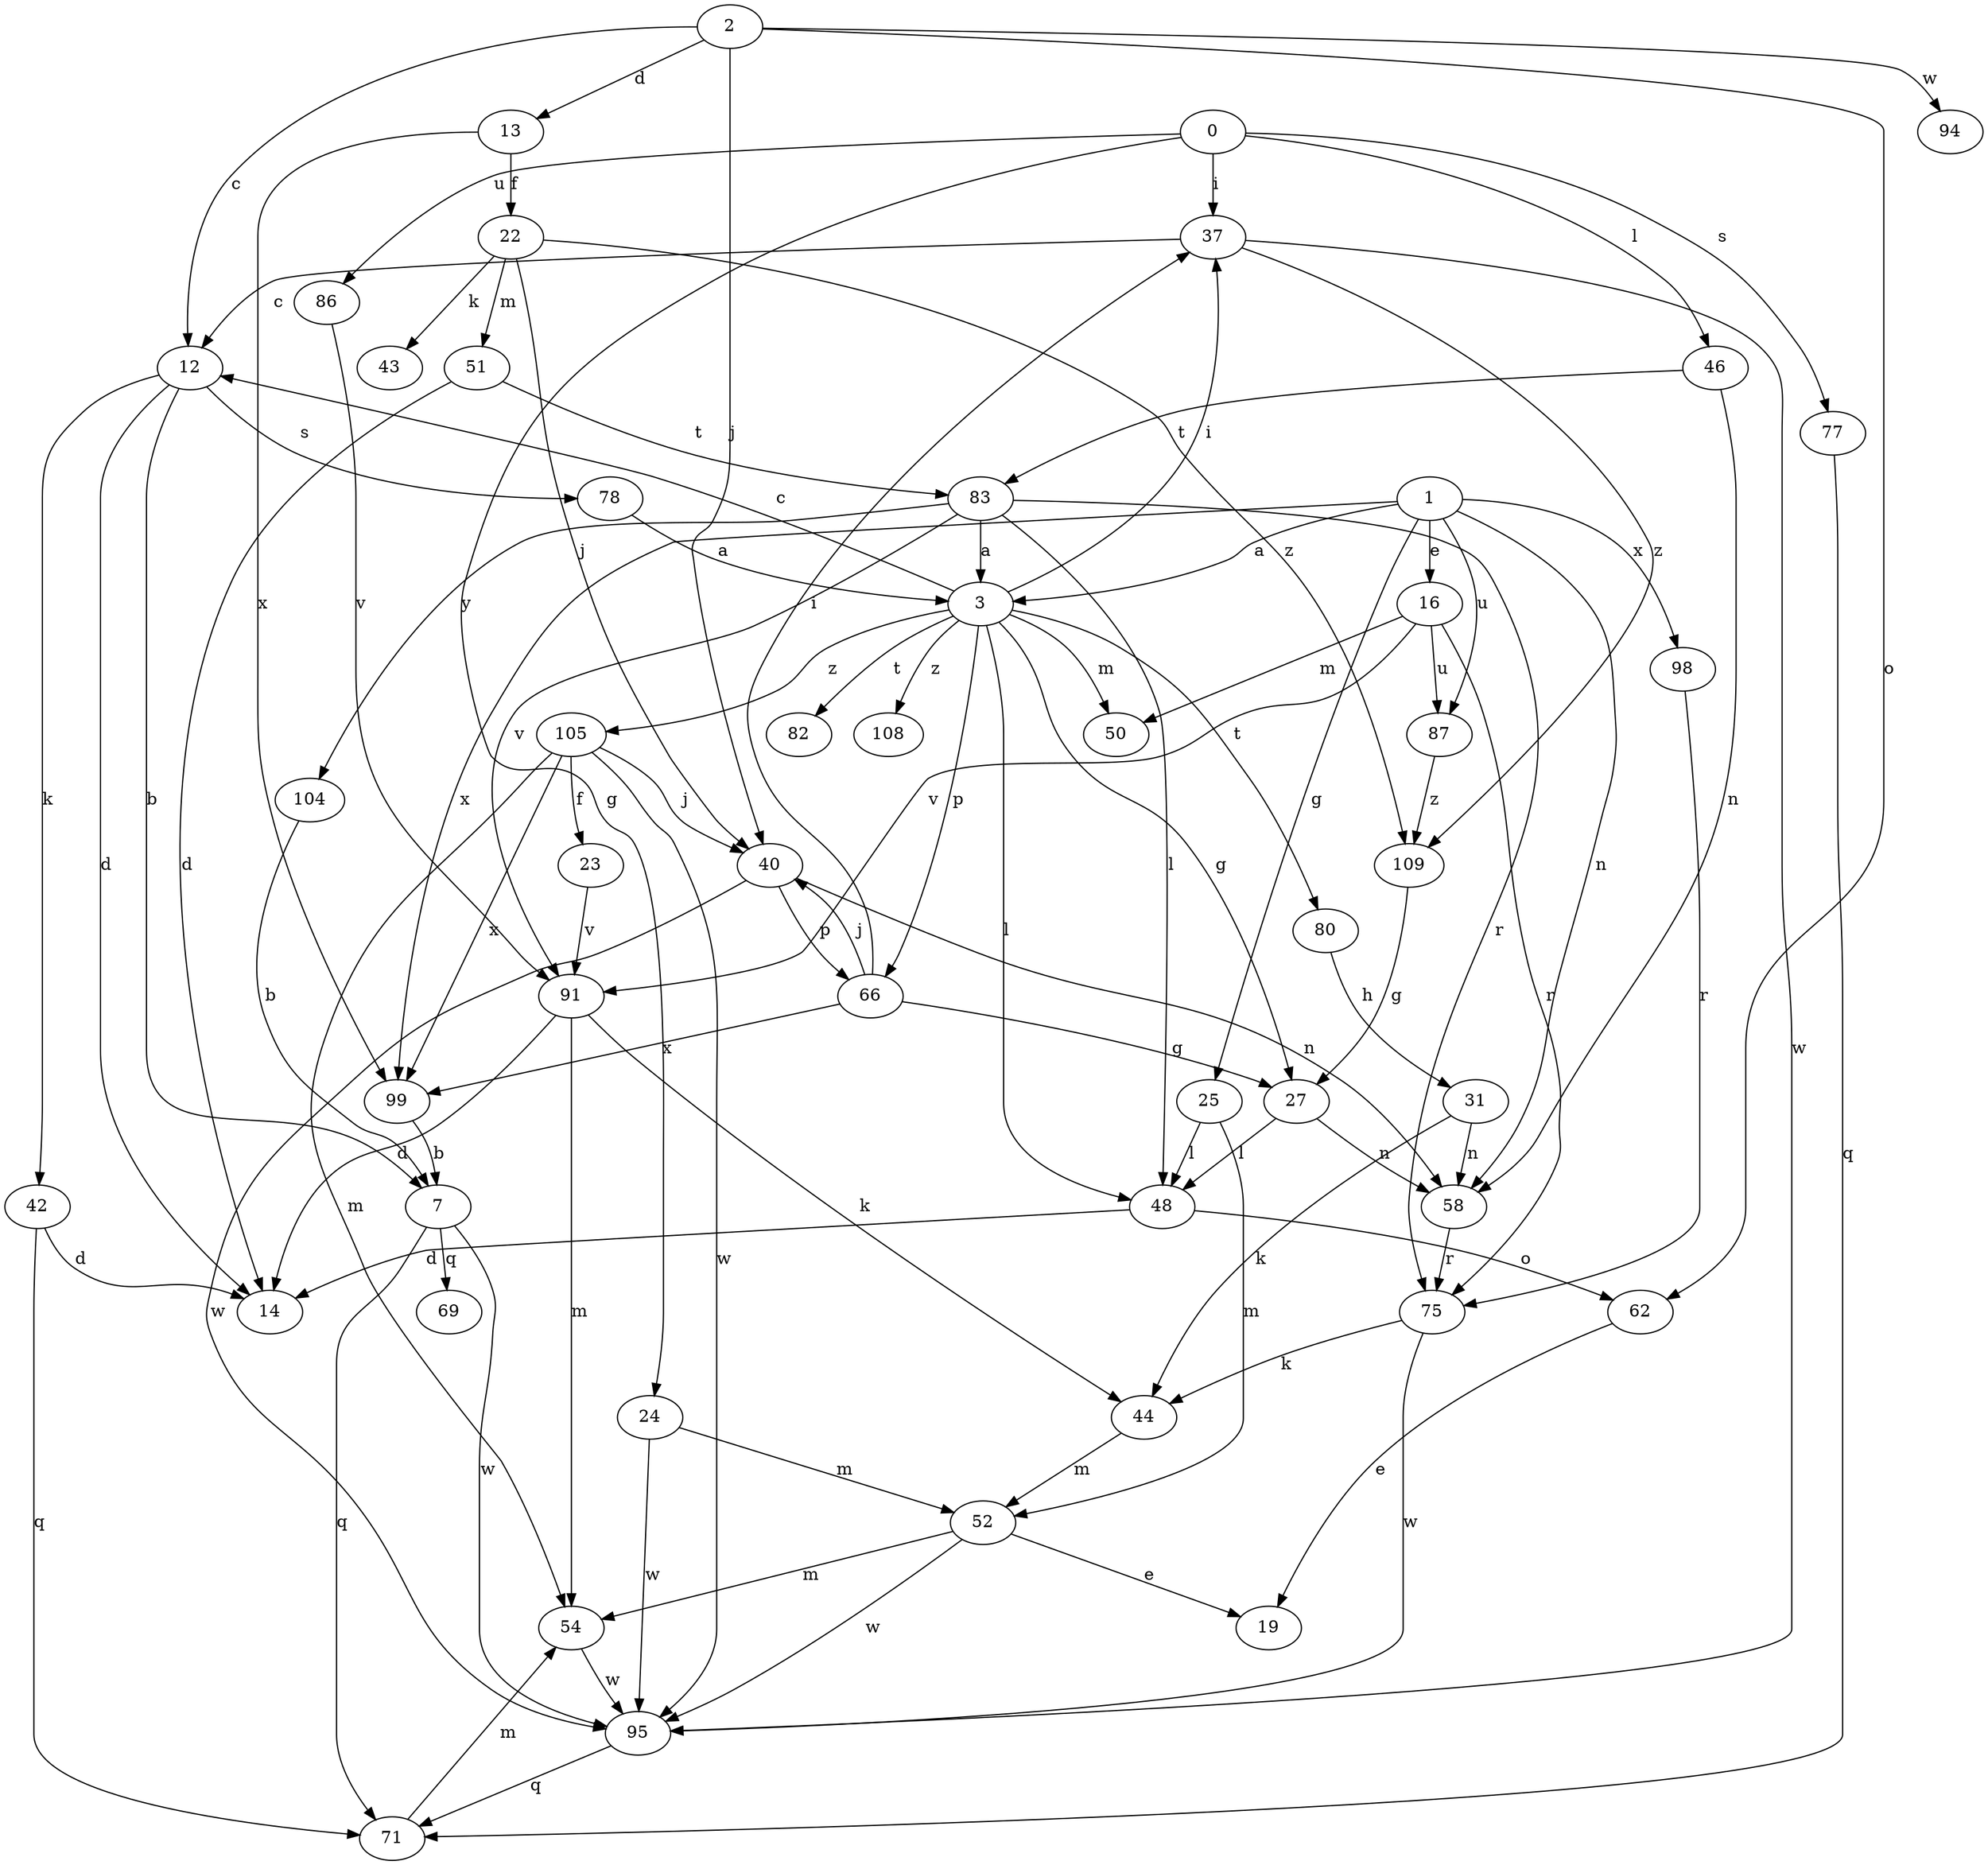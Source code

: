 strict digraph  {
0;
1;
2;
3;
7;
12;
13;
14;
16;
19;
22;
23;
24;
25;
27;
31;
37;
40;
42;
43;
44;
46;
48;
50;
51;
52;
54;
58;
62;
66;
69;
71;
75;
77;
78;
80;
82;
83;
86;
87;
91;
94;
95;
98;
99;
104;
105;
108;
109;
0 -> 24  [label=g];
0 -> 37  [label=i];
0 -> 46  [label=l];
0 -> 77  [label=s];
0 -> 86  [label=u];
1 -> 3  [label=a];
1 -> 16  [label=e];
1 -> 25  [label=g];
1 -> 58  [label=n];
1 -> 87  [label=u];
1 -> 98  [label=x];
1 -> 99  [label=x];
2 -> 12  [label=c];
2 -> 13  [label=d];
2 -> 40  [label=j];
2 -> 62  [label=o];
2 -> 94  [label=w];
3 -> 12  [label=c];
3 -> 27  [label=g];
3 -> 37  [label=i];
3 -> 48  [label=l];
3 -> 50  [label=m];
3 -> 66  [label=p];
3 -> 80  [label=t];
3 -> 82  [label=t];
3 -> 105  [label=z];
3 -> 108  [label=z];
7 -> 69  [label=q];
7 -> 71  [label=q];
7 -> 95  [label=w];
12 -> 7  [label=b];
12 -> 14  [label=d];
12 -> 42  [label=k];
12 -> 78  [label=s];
13 -> 22  [label=f];
13 -> 99  [label=x];
16 -> 50  [label=m];
16 -> 75  [label=r];
16 -> 87  [label=u];
16 -> 91  [label=v];
22 -> 40  [label=j];
22 -> 43  [label=k];
22 -> 51  [label=m];
22 -> 109  [label=z];
23 -> 91  [label=v];
24 -> 52  [label=m];
24 -> 95  [label=w];
25 -> 48  [label=l];
25 -> 52  [label=m];
27 -> 48  [label=l];
27 -> 58  [label=n];
31 -> 44  [label=k];
31 -> 58  [label=n];
37 -> 12  [label=c];
37 -> 95  [label=w];
37 -> 109  [label=z];
40 -> 58  [label=n];
40 -> 66  [label=p];
40 -> 95  [label=w];
42 -> 14  [label=d];
42 -> 71  [label=q];
44 -> 52  [label=m];
46 -> 58  [label=n];
46 -> 83  [label=t];
48 -> 14  [label=d];
48 -> 62  [label=o];
51 -> 14  [label=d];
51 -> 83  [label=t];
52 -> 19  [label=e];
52 -> 54  [label=m];
52 -> 95  [label=w];
54 -> 95  [label=w];
58 -> 75  [label=r];
62 -> 19  [label=e];
66 -> 27  [label=g];
66 -> 37  [label=i];
66 -> 40  [label=j];
66 -> 99  [label=x];
71 -> 54  [label=m];
75 -> 44  [label=k];
75 -> 95  [label=w];
77 -> 71  [label=q];
78 -> 3  [label=a];
80 -> 31  [label=h];
83 -> 3  [label=a];
83 -> 48  [label=l];
83 -> 75  [label=r];
83 -> 91  [label=v];
83 -> 104  [label=y];
86 -> 91  [label=v];
87 -> 109  [label=z];
91 -> 14  [label=d];
91 -> 44  [label=k];
91 -> 54  [label=m];
95 -> 71  [label=q];
98 -> 75  [label=r];
99 -> 7  [label=b];
104 -> 7  [label=b];
105 -> 23  [label=f];
105 -> 40  [label=j];
105 -> 54  [label=m];
105 -> 95  [label=w];
105 -> 99  [label=x];
109 -> 27  [label=g];
}

